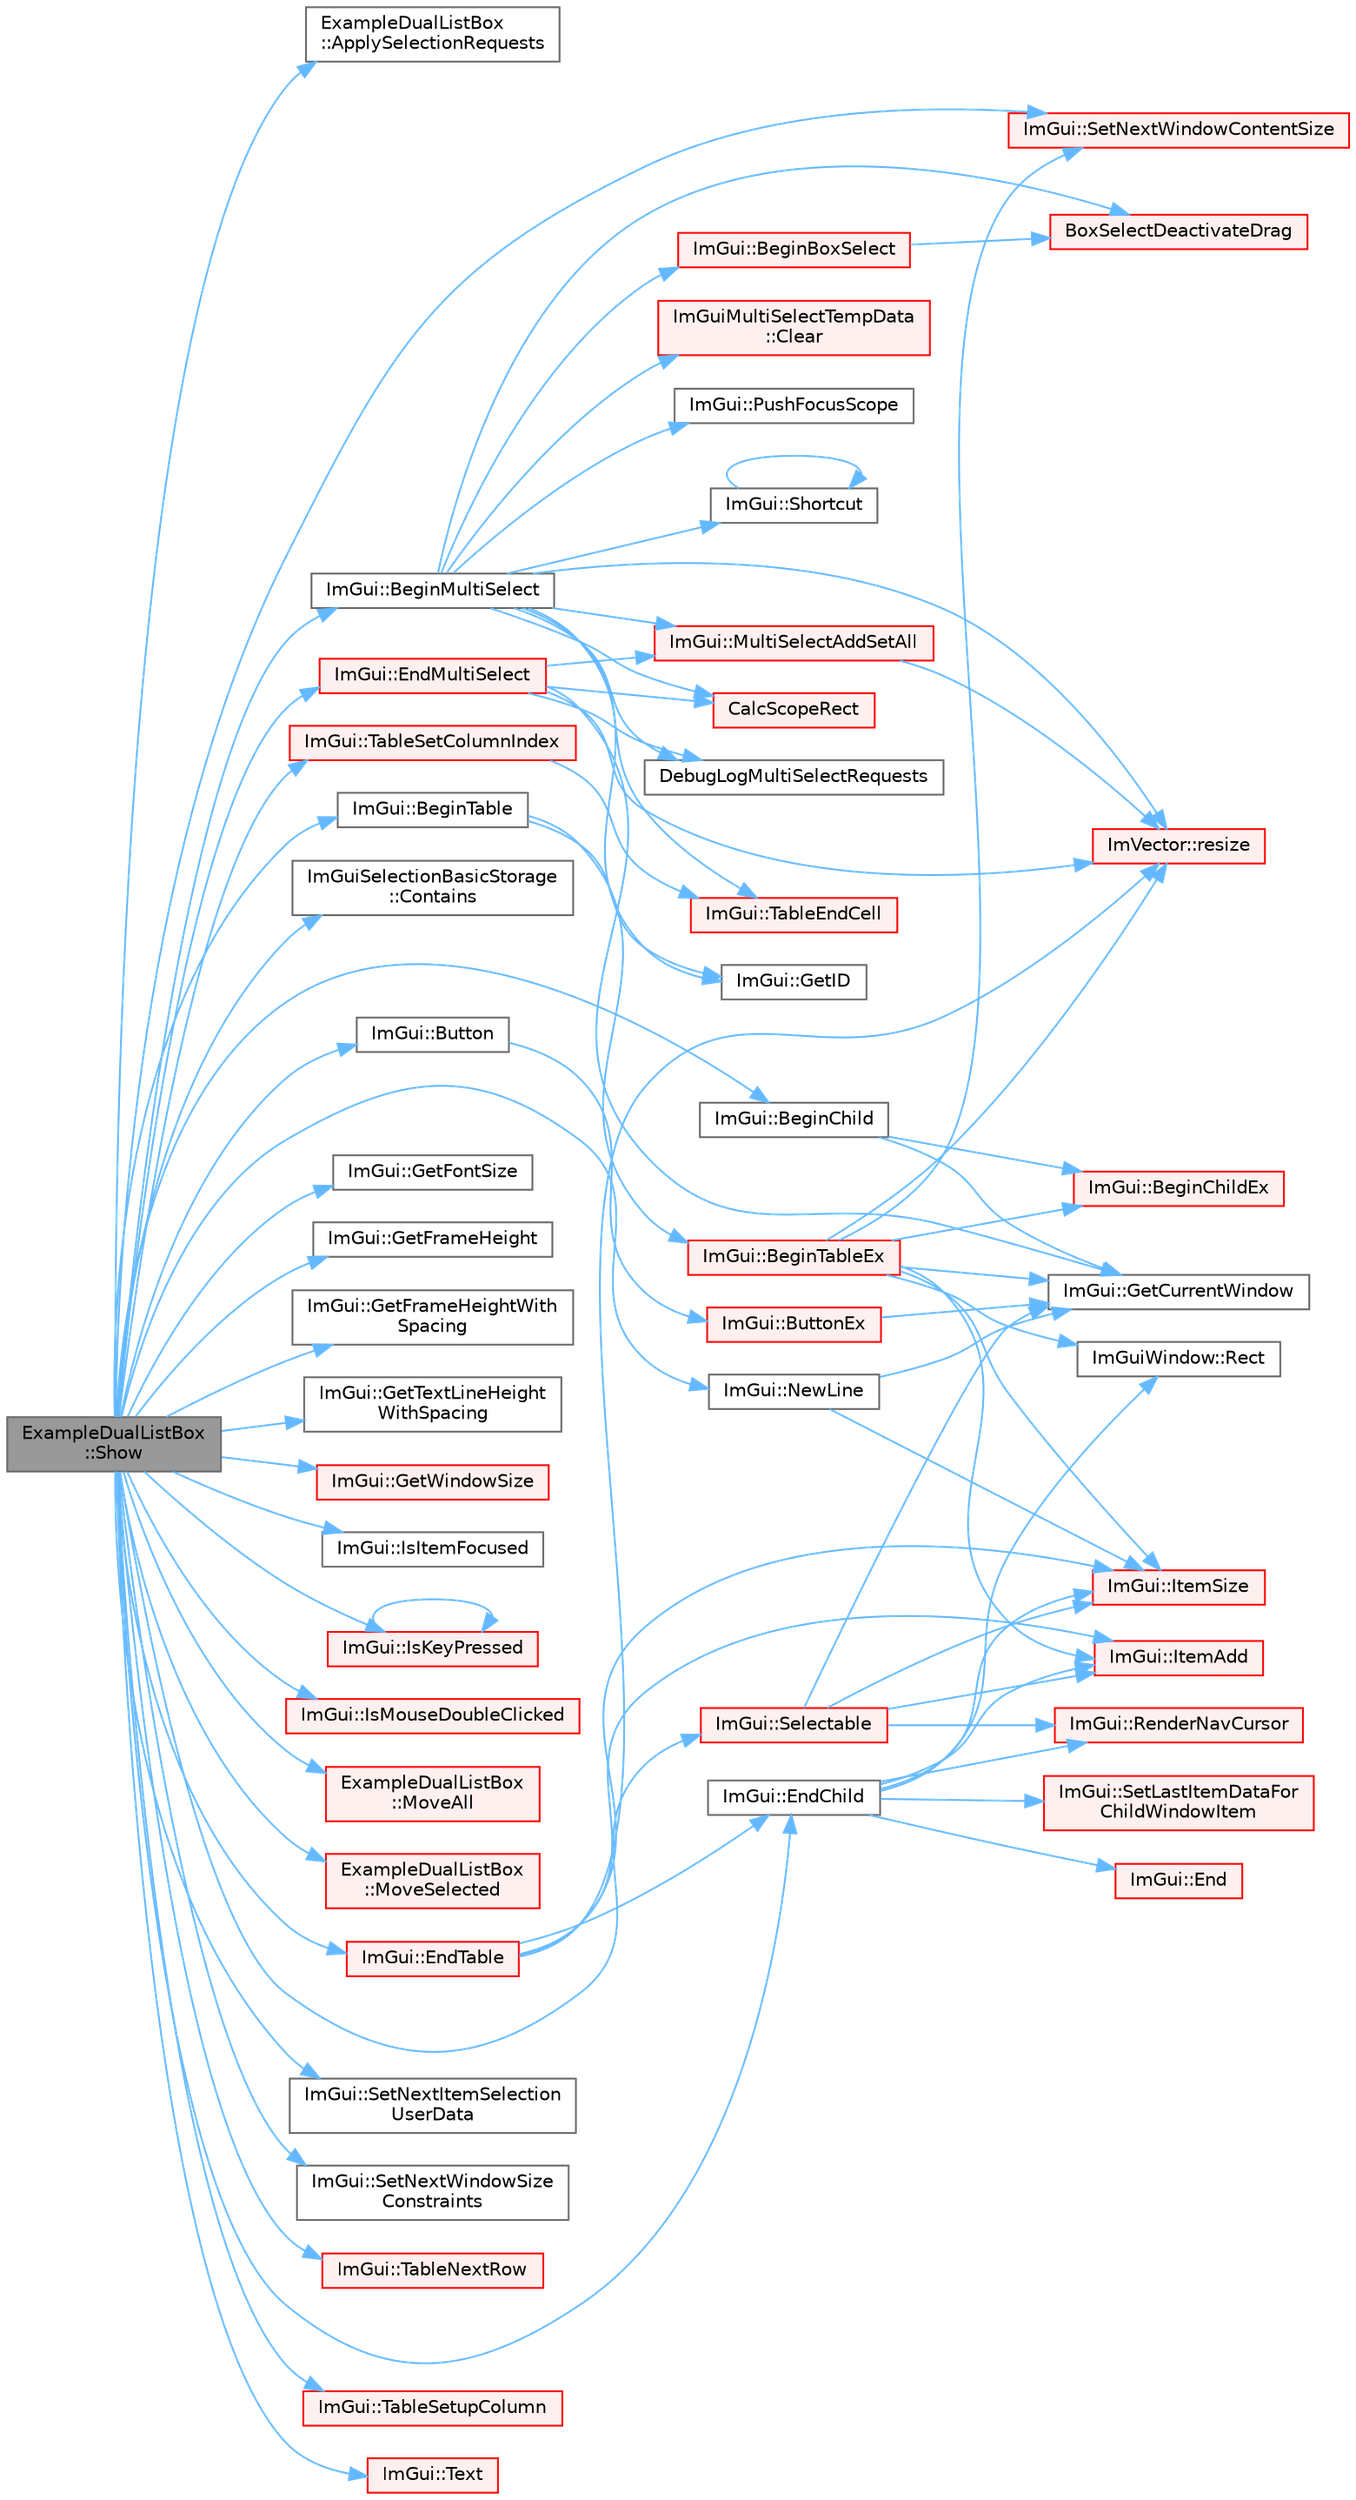 digraph "ExampleDualListBox::Show"
{
 // LATEX_PDF_SIZE
  bgcolor="transparent";
  edge [fontname=Helvetica,fontsize=10,labelfontname=Helvetica,labelfontsize=10];
  node [fontname=Helvetica,fontsize=10,shape=box,height=0.2,width=0.4];
  rankdir="LR";
  Node1 [id="Node000001",label="ExampleDualListBox\l::Show",height=0.2,width=0.4,color="gray40", fillcolor="grey60", style="filled", fontcolor="black",tooltip=" "];
  Node1 -> Node2 [id="edge1_Node000001_Node000002",color="steelblue1",style="solid",tooltip=" "];
  Node2 [id="Node000002",label="ExampleDualListBox\l::ApplySelectionRequests",height=0.2,width=0.4,color="grey40", fillcolor="white", style="filled",URL="$struct_example_dual_list_box.html#aab28206553b6614372697f40dbc4c9a8",tooltip=" "];
  Node1 -> Node3 [id="edge2_Node000001_Node000003",color="steelblue1",style="solid",tooltip=" "];
  Node3 [id="Node000003",label="ImGui::BeginChild",height=0.2,width=0.4,color="grey40", fillcolor="white", style="filled",URL="$namespace_im_gui.html#aebac8b07ee9ea0e452c98813a3e907c3",tooltip=" "];
  Node3 -> Node4 [id="edge3_Node000003_Node000004",color="steelblue1",style="solid",tooltip=" "];
  Node4 [id="Node000004",label="ImGui::BeginChildEx",height=0.2,width=0.4,color="red", fillcolor="#FFF0F0", style="filled",URL="$namespace_im_gui.html#ac36ecce0443f0b45a48484d85f653ae2",tooltip=" "];
  Node3 -> Node90 [id="edge4_Node000003_Node000090",color="steelblue1",style="solid",tooltip=" "];
  Node90 [id="Node000090",label="ImGui::GetCurrentWindow",height=0.2,width=0.4,color="grey40", fillcolor="white", style="filled",URL="$namespace_im_gui.html#ac452417b5004ca16a814a72cff153526",tooltip=" "];
  Node1 -> Node523 [id="edge5_Node000001_Node000523",color="steelblue1",style="solid",tooltip=" "];
  Node523 [id="Node000523",label="ImGui::BeginMultiSelect",height=0.2,width=0.4,color="grey40", fillcolor="white", style="filled",URL="$namespace_im_gui.html#a1024700da3902b084e0f37d4abecc723",tooltip=" "];
  Node523 -> Node524 [id="edge6_Node000523_Node000524",color="steelblue1",style="solid",tooltip=" "];
  Node524 [id="Node000524",label="ImGui::BeginBoxSelect",height=0.2,width=0.4,color="red", fillcolor="#FFF0F0", style="filled",URL="$namespace_im_gui.html#a84a0b1a5b8f5c4ecd102ea009926c96f",tooltip=" "];
  Node524 -> Node527 [id="edge7_Node000524_Node000527",color="steelblue1",style="solid",tooltip=" "];
  Node527 [id="Node000527",label="BoxSelectDeactivateDrag",height=0.2,width=0.4,color="red", fillcolor="#FFF0F0", style="filled",URL="$imgui__widgets_8cpp.html#accd8005e99d8b82d357441e068f46393",tooltip=" "];
  Node523 -> Node527 [id="edge8_Node000523_Node000527",color="steelblue1",style="solid",tooltip=" "];
  Node523 -> Node185 [id="edge9_Node000523_Node000185",color="steelblue1",style="solid",tooltip=" "];
  Node185 [id="Node000185",label="CalcScopeRect",height=0.2,width=0.4,color="red", fillcolor="#FFF0F0", style="filled",URL="$imgui__widgets_8cpp.html#ac9b0e445a514615821a5f2c815a00717",tooltip=" "];
  Node523 -> Node529 [id="edge10_Node000523_Node000529",color="steelblue1",style="solid",tooltip=" "];
  Node529 [id="Node000529",label="ImGuiMultiSelectTempData\l::Clear",height=0.2,width=0.4,color="red", fillcolor="#FFF0F0", style="filled",URL="$struct_im_gui_multi_select_temp_data.html#ac5c33d16dd86731d0de5f72ae0fff899",tooltip=" "];
  Node523 -> Node186 [id="edge11_Node000523_Node000186",color="steelblue1",style="solid",tooltip=" "];
  Node186 [id="Node000186",label="DebugLogMultiSelectRequests",height=0.2,width=0.4,color="grey40", fillcolor="white", style="filled",URL="$imgui__widgets_8cpp.html#a9ae4f75e7860b31344c979fb2d3e2e68",tooltip=" "];
  Node523 -> Node531 [id="edge12_Node000523_Node000531",color="steelblue1",style="solid",tooltip=" "];
  Node531 [id="Node000531",label="ImGui::GetID",height=0.2,width=0.4,color="grey40", fillcolor="white", style="filled",URL="$namespace_im_gui.html#a3329b04bd4235e90ad9deb00ffb38ae4",tooltip=" "];
  Node523 -> Node204 [id="edge13_Node000523_Node000204",color="steelblue1",style="solid",tooltip=" "];
  Node204 [id="Node000204",label="ImGui::MultiSelectAddSetAll",height=0.2,width=0.4,color="red", fillcolor="#FFF0F0", style="filled",URL="$namespace_im_gui.html#a51e29bae6ffe6afa11810a05d8aef616",tooltip=" "];
  Node204 -> Node108 [id="edge14_Node000204_Node000108",color="steelblue1",style="solid",tooltip=" "];
  Node108 [id="Node000108",label="ImVector::resize",height=0.2,width=0.4,color="red", fillcolor="#FFF0F0", style="filled",URL="$struct_im_vector.html#ac371dd62e56ae486b1a5038cf07eee56",tooltip=" "];
  Node523 -> Node480 [id="edge15_Node000523_Node000480",color="steelblue1",style="solid",tooltip=" "];
  Node480 [id="Node000480",label="ImGui::PushFocusScope",height=0.2,width=0.4,color="grey40", fillcolor="white", style="filled",URL="$namespace_im_gui.html#ad10256d914b625cea7494b26c77b84ec",tooltip=" "];
  Node523 -> Node108 [id="edge16_Node000523_Node000108",color="steelblue1",style="solid",tooltip=" "];
  Node523 -> Node130 [id="edge17_Node000523_Node000130",color="steelblue1",style="solid",tooltip=" "];
  Node130 [id="Node000130",label="ImGui::Shortcut",height=0.2,width=0.4,color="grey40", fillcolor="white", style="filled",URL="$namespace_im_gui.html#a5a7ca2346e4eb2dfe08a396349df7995",tooltip=" "];
  Node130 -> Node130 [id="edge18_Node000130_Node000130",color="steelblue1",style="solid",tooltip=" "];
  Node523 -> Node311 [id="edge19_Node000523_Node000311",color="steelblue1",style="solid",tooltip=" "];
  Node311 [id="Node000311",label="ImGui::TableEndCell",height=0.2,width=0.4,color="red", fillcolor="#FFF0F0", style="filled",URL="$namespace_im_gui.html#ae2058909b56d7169e34a6cfefb1ac2f3",tooltip=" "];
  Node1 -> Node532 [id="edge20_Node000001_Node000532",color="steelblue1",style="solid",tooltip=" "];
  Node532 [id="Node000532",label="ImGui::BeginTable",height=0.2,width=0.4,color="grey40", fillcolor="white", style="filled",URL="$namespace_im_gui.html#a7ab019bafef9850ab97375a6b52670d3",tooltip=" "];
  Node532 -> Node533 [id="edge21_Node000532_Node000533",color="steelblue1",style="solid",tooltip=" "];
  Node533 [id="Node000533",label="ImGui::BeginTableEx",height=0.2,width=0.4,color="red", fillcolor="#FFF0F0", style="filled",URL="$namespace_im_gui.html#a28046a30716afeb7738a82a5b19044ca",tooltip=" "];
  Node533 -> Node4 [id="edge22_Node000533_Node000004",color="steelblue1",style="solid",tooltip=" "];
  Node533 -> Node90 [id="edge23_Node000533_Node000090",color="steelblue1",style="solid",tooltip=" "];
  Node533 -> Node113 [id="edge24_Node000533_Node000113",color="steelblue1",style="solid",tooltip=" "];
  Node113 [id="Node000113",label="ImGui::ItemAdd",height=0.2,width=0.4,color="red", fillcolor="#FFF0F0", style="filled",URL="$namespace_im_gui.html#a0c2ccafc8d403c02a6590ac21157b9ac",tooltip=" "];
  Node533 -> Node174 [id="edge25_Node000533_Node000174",color="steelblue1",style="solid",tooltip=" "];
  Node174 [id="Node000174",label="ImGui::ItemSize",height=0.2,width=0.4,color="red", fillcolor="#FFF0F0", style="filled",URL="$namespace_im_gui.html#a4b5818a652d943ea54e0cec9fb3943d7",tooltip=" "];
  Node533 -> Node301 [id="edge26_Node000533_Node000301",color="steelblue1",style="solid",tooltip=" "];
  Node301 [id="Node000301",label="ImGuiWindow::Rect",height=0.2,width=0.4,color="grey40", fillcolor="white", style="filled",URL="$struct_im_gui_window.html#a147da28bf5d167cbe0a363c4a578dea1",tooltip=" "];
  Node533 -> Node108 [id="edge27_Node000533_Node000108",color="steelblue1",style="solid",tooltip=" "];
  Node533 -> Node538 [id="edge28_Node000533_Node000538",color="steelblue1",style="solid",tooltip=" "];
  Node538 [id="Node000538",label="ImGui::SetNextWindowContentSize",height=0.2,width=0.4,color="red", fillcolor="#FFF0F0", style="filled",URL="$namespace_im_gui.html#aae55a58c38d8e84b10eb1e8b1531372d",tooltip=" "];
  Node532 -> Node531 [id="edge29_Node000532_Node000531",color="steelblue1",style="solid",tooltip=" "];
  Node1 -> Node557 [id="edge30_Node000001_Node000557",color="steelblue1",style="solid",tooltip=" "];
  Node557 [id="Node000557",label="ImGui::Button",height=0.2,width=0.4,color="grey40", fillcolor="white", style="filled",URL="$namespace_im_gui.html#a38094c568ce398db5a3abb9d3ac92030",tooltip=" "];
  Node557 -> Node558 [id="edge31_Node000557_Node000558",color="steelblue1",style="solid",tooltip=" "];
  Node558 [id="Node000558",label="ImGui::ButtonEx",height=0.2,width=0.4,color="red", fillcolor="#FFF0F0", style="filled",URL="$namespace_im_gui.html#ae479220c66b039874c6e4c9e9b22849f",tooltip=" "];
  Node558 -> Node90 [id="edge32_Node000558_Node000090",color="steelblue1",style="solid",tooltip=" "];
  Node1 -> Node559 [id="edge33_Node000001_Node000559",color="steelblue1",style="solid",tooltip=" "];
  Node559 [id="Node000559",label="ImGuiSelectionBasicStorage\l::Contains",height=0.2,width=0.4,color="grey40", fillcolor="white", style="filled",URL="$struct_im_gui_selection_basic_storage.html#ab55dc39b0ce40405957af6ff0086f4af",tooltip=" "];
  Node1 -> Node300 [id="edge34_Node000001_Node000300",color="steelblue1",style="solid",tooltip=" "];
  Node300 [id="Node000300",label="ImGui::EndChild",height=0.2,width=0.4,color="grey40", fillcolor="white", style="filled",URL="$namespace_im_gui.html#af8de559a88c1442d6df8c1b04c86e997",tooltip=" "];
  Node300 -> Node87 [id="edge35_Node000300_Node000087",color="steelblue1",style="solid",tooltip=" "];
  Node87 [id="Node000087",label="ImGui::End",height=0.2,width=0.4,color="red", fillcolor="#FFF0F0", style="filled",URL="$namespace_im_gui.html#a5479d93794a004c67ceb6d13f37c8254",tooltip=" "];
  Node300 -> Node113 [id="edge36_Node000300_Node000113",color="steelblue1",style="solid",tooltip=" "];
  Node300 -> Node174 [id="edge37_Node000300_Node000174",color="steelblue1",style="solid",tooltip=" "];
  Node300 -> Node301 [id="edge38_Node000300_Node000301",color="steelblue1",style="solid",tooltip=" "];
  Node300 -> Node229 [id="edge39_Node000300_Node000229",color="steelblue1",style="solid",tooltip=" "];
  Node229 [id="Node000229",label="ImGui::RenderNavCursor",height=0.2,width=0.4,color="red", fillcolor="#FFF0F0", style="filled",URL="$namespace_im_gui.html#a2722dcfe26c7f6e8cd522102ef5b7df2",tooltip=" "];
  Node300 -> Node302 [id="edge40_Node000300_Node000302",color="steelblue1",style="solid",tooltip=" "];
  Node302 [id="Node000302",label="ImGui::SetLastItemDataFor\lChildWindowItem",height=0.2,width=0.4,color="red", fillcolor="#FFF0F0", style="filled",URL="$namespace_im_gui.html#a7985325468909a376a84128c5f968372",tooltip=" "];
  Node1 -> Node182 [id="edge41_Node000001_Node000182",color="steelblue1",style="solid",tooltip=" "];
  Node182 [id="Node000182",label="ImGui::EndMultiSelect",height=0.2,width=0.4,color="red", fillcolor="#FFF0F0", style="filled",URL="$namespace_im_gui.html#a19b11a3ea8f98b43089dc13ab015ad5b",tooltip=" "];
  Node182 -> Node185 [id="edge42_Node000182_Node000185",color="steelblue1",style="solid",tooltip=" "];
  Node182 -> Node186 [id="edge43_Node000182_Node000186",color="steelblue1",style="solid",tooltip=" "];
  Node182 -> Node90 [id="edge44_Node000182_Node000090",color="steelblue1",style="solid",tooltip=" "];
  Node182 -> Node204 [id="edge45_Node000182_Node000204",color="steelblue1",style="solid",tooltip=" "];
  Node182 -> Node108 [id="edge46_Node000182_Node000108",color="steelblue1",style="solid",tooltip=" "];
  Node1 -> Node299 [id="edge47_Node000001_Node000299",color="steelblue1",style="solid",tooltip=" "];
  Node299 [id="Node000299",label="ImGui::EndTable",height=0.2,width=0.4,color="red", fillcolor="#FFF0F0", style="filled",URL="$namespace_im_gui.html#a9c70aaa6464c2e51e6f3342da133ada1",tooltip=" "];
  Node299 -> Node300 [id="edge48_Node000299_Node000300",color="steelblue1",style="solid",tooltip=" "];
  Node299 -> Node113 [id="edge49_Node000299_Node000113",color="steelblue1",style="solid",tooltip=" "];
  Node299 -> Node174 [id="edge50_Node000299_Node000174",color="steelblue1",style="solid",tooltip=" "];
  Node299 -> Node108 [id="edge51_Node000299_Node000108",color="steelblue1",style="solid",tooltip=" "];
  Node1 -> Node560 [id="edge52_Node000001_Node000560",color="steelblue1",style="solid",tooltip=" "];
  Node560 [id="Node000560",label="ImGui::GetFontSize",height=0.2,width=0.4,color="grey40", fillcolor="white", style="filled",URL="$namespace_im_gui.html#ac592ae8e0aa4a1a06502ec7872bc8da8",tooltip=" "];
  Node1 -> Node225 [id="edge53_Node000001_Node000225",color="steelblue1",style="solid",tooltip=" "];
  Node225 [id="Node000225",label="ImGui::GetFrameHeight",height=0.2,width=0.4,color="grey40", fillcolor="white", style="filled",URL="$namespace_im_gui.html#ae560f17cf3262017cee888d1eb77f294",tooltip=" "];
  Node1 -> Node561 [id="edge54_Node000001_Node000561",color="steelblue1",style="solid",tooltip=" "];
  Node561 [id="Node000561",label="ImGui::GetFrameHeightWith\lSpacing",height=0.2,width=0.4,color="grey40", fillcolor="white", style="filled",URL="$namespace_im_gui.html#a8de260eebd333718fa0c3b6c80258c67",tooltip=" "];
  Node1 -> Node562 [id="edge55_Node000001_Node000562",color="steelblue1",style="solid",tooltip=" "];
  Node562 [id="Node000562",label="ImGui::GetTextLineHeight\lWithSpacing",height=0.2,width=0.4,color="grey40", fillcolor="white", style="filled",URL="$namespace_im_gui.html#aa1616f6082fd210fde8d98c511bf8f56",tooltip=" "];
  Node1 -> Node563 [id="edge56_Node000001_Node000563",color="steelblue1",style="solid",tooltip=" "];
  Node563 [id="Node000563",label="ImGui::GetWindowSize",height=0.2,width=0.4,color="red", fillcolor="#FFF0F0", style="filled",URL="$namespace_im_gui.html#aaa5c0bfac7125ba9850a08b6db2e90c9",tooltip=" "];
  Node1 -> Node78 [id="edge57_Node000001_Node000078",color="steelblue1",style="solid",tooltip=" "];
  Node78 [id="Node000078",label="ImGui::IsItemFocused",height=0.2,width=0.4,color="grey40", fillcolor="white", style="filled",URL="$namespace_im_gui.html#add3290865a67327258c3a32b695adb28",tooltip=" "];
  Node1 -> Node152 [id="edge58_Node000001_Node000152",color="steelblue1",style="solid",tooltip=" "];
  Node152 [id="Node000152",label="ImGui::IsKeyPressed",height=0.2,width=0.4,color="red", fillcolor="#FFF0F0", style="filled",URL="$namespace_im_gui.html#a477c2ef31c9641b158d78879780bd108",tooltip=" "];
  Node152 -> Node152 [id="edge59_Node000152_Node000152",color="steelblue1",style="solid",tooltip=" "];
  Node1 -> Node351 [id="edge60_Node000001_Node000351",color="steelblue1",style="solid",tooltip=" "];
  Node351 [id="Node000351",label="ImGui::IsMouseDoubleClicked",height=0.2,width=0.4,color="red", fillcolor="#FFF0F0", style="filled",URL="$namespace_im_gui.html#a2cc28f85bd97eecf708ce78c11761fb9",tooltip=" "];
  Node1 -> Node564 [id="edge61_Node000001_Node000564",color="steelblue1",style="solid",tooltip=" "];
  Node564 [id="Node000564",label="ExampleDualListBox\l::MoveAll",height=0.2,width=0.4,color="red", fillcolor="#FFF0F0", style="filled",URL="$struct_example_dual_list_box.html#ad6cacee15ae085f2074e346c542ec820",tooltip=" "];
  Node1 -> Node567 [id="edge62_Node000001_Node000567",color="steelblue1",style="solid",tooltip=" "];
  Node567 [id="Node000567",label="ExampleDualListBox\l::MoveSelected",height=0.2,width=0.4,color="red", fillcolor="#FFF0F0", style="filled",URL="$struct_example_dual_list_box.html#a698e8cfeb3feee52d68b5785bc0c84e1",tooltip=" "];
  Node1 -> Node568 [id="edge63_Node000001_Node000568",color="steelblue1",style="solid",tooltip=" "];
  Node568 [id="Node000568",label="ImGui::NewLine",height=0.2,width=0.4,color="grey40", fillcolor="white", style="filled",URL="$namespace_im_gui.html#a77f8b0a33e5335f98661f99e720411da",tooltip=" "];
  Node568 -> Node90 [id="edge64_Node000568_Node000090",color="steelblue1",style="solid",tooltip=" "];
  Node568 -> Node174 [id="edge65_Node000568_Node000174",color="steelblue1",style="solid",tooltip=" "];
  Node1 -> Node280 [id="edge66_Node000001_Node000280",color="steelblue1",style="solid",tooltip=" "];
  Node280 [id="Node000280",label="ImGui::Selectable",height=0.2,width=0.4,color="red", fillcolor="#FFF0F0", style="filled",URL="$namespace_im_gui.html#af98575238bda183a523df19fb447af60",tooltip=" "];
  Node280 -> Node90 [id="edge67_Node000280_Node000090",color="steelblue1",style="solid",tooltip=" "];
  Node280 -> Node113 [id="edge68_Node000280_Node000113",color="steelblue1",style="solid",tooltip=" "];
  Node280 -> Node174 [id="edge69_Node000280_Node000174",color="steelblue1",style="solid",tooltip=" "];
  Node280 -> Node229 [id="edge70_Node000280_Node000229",color="steelblue1",style="solid",tooltip=" "];
  Node1 -> Node569 [id="edge71_Node000001_Node000569",color="steelblue1",style="solid",tooltip=" "];
  Node569 [id="Node000569",label="ImGui::SetNextItemSelection\lUserData",height=0.2,width=0.4,color="grey40", fillcolor="white", style="filled",URL="$namespace_im_gui.html#adbd8ae0488e54787d2857296281cdf2d",tooltip=" "];
  Node1 -> Node538 [id="edge72_Node000001_Node000538",color="steelblue1",style="solid",tooltip=" "];
  Node1 -> Node258 [id="edge73_Node000001_Node000258",color="steelblue1",style="solid",tooltip=" "];
  Node258 [id="Node000258",label="ImGui::SetNextWindowSize\lConstraints",height=0.2,width=0.4,color="grey40", fillcolor="white", style="filled",URL="$namespace_im_gui.html#a157d5bcc362951e77eb3236864e879ce",tooltip=" "];
  Node1 -> Node570 [id="edge74_Node000001_Node000570",color="steelblue1",style="solid",tooltip=" "];
  Node570 [id="Node000570",label="ImGui::TableNextRow",height=0.2,width=0.4,color="red", fillcolor="#FFF0F0", style="filled",URL="$namespace_im_gui.html#a33511cbfe04b545a1a51b514ab6c208c",tooltip=" "];
  Node1 -> Node573 [id="edge75_Node000001_Node000573",color="steelblue1",style="solid",tooltip=" "];
  Node573 [id="Node000573",label="ImGui::TableSetColumnIndex",height=0.2,width=0.4,color="red", fillcolor="#FFF0F0", style="filled",URL="$namespace_im_gui.html#adfbeb33991944035737d413379ae8b1c",tooltip=" "];
  Node573 -> Node311 [id="edge76_Node000573_Node000311",color="steelblue1",style="solid",tooltip=" "];
  Node1 -> Node575 [id="edge77_Node000001_Node000575",color="steelblue1",style="solid",tooltip=" "];
  Node575 [id="Node000575",label="ImGui::TableSetupColumn",height=0.2,width=0.4,color="red", fillcolor="#FFF0F0", style="filled",URL="$namespace_im_gui.html#a4ac0fd352082b1aa9a2a5a1dedcf5b89",tooltip=" "];
  Node1 -> Node578 [id="edge78_Node000001_Node000578",color="steelblue1",style="solid",tooltip=" "];
  Node578 [id="Node000578",label="ImGui::Text",height=0.2,width=0.4,color="red", fillcolor="#FFF0F0", style="filled",URL="$namespace_im_gui.html#a9e7b83611fe441d54fad2effb4bf4965",tooltip=" "];
}
